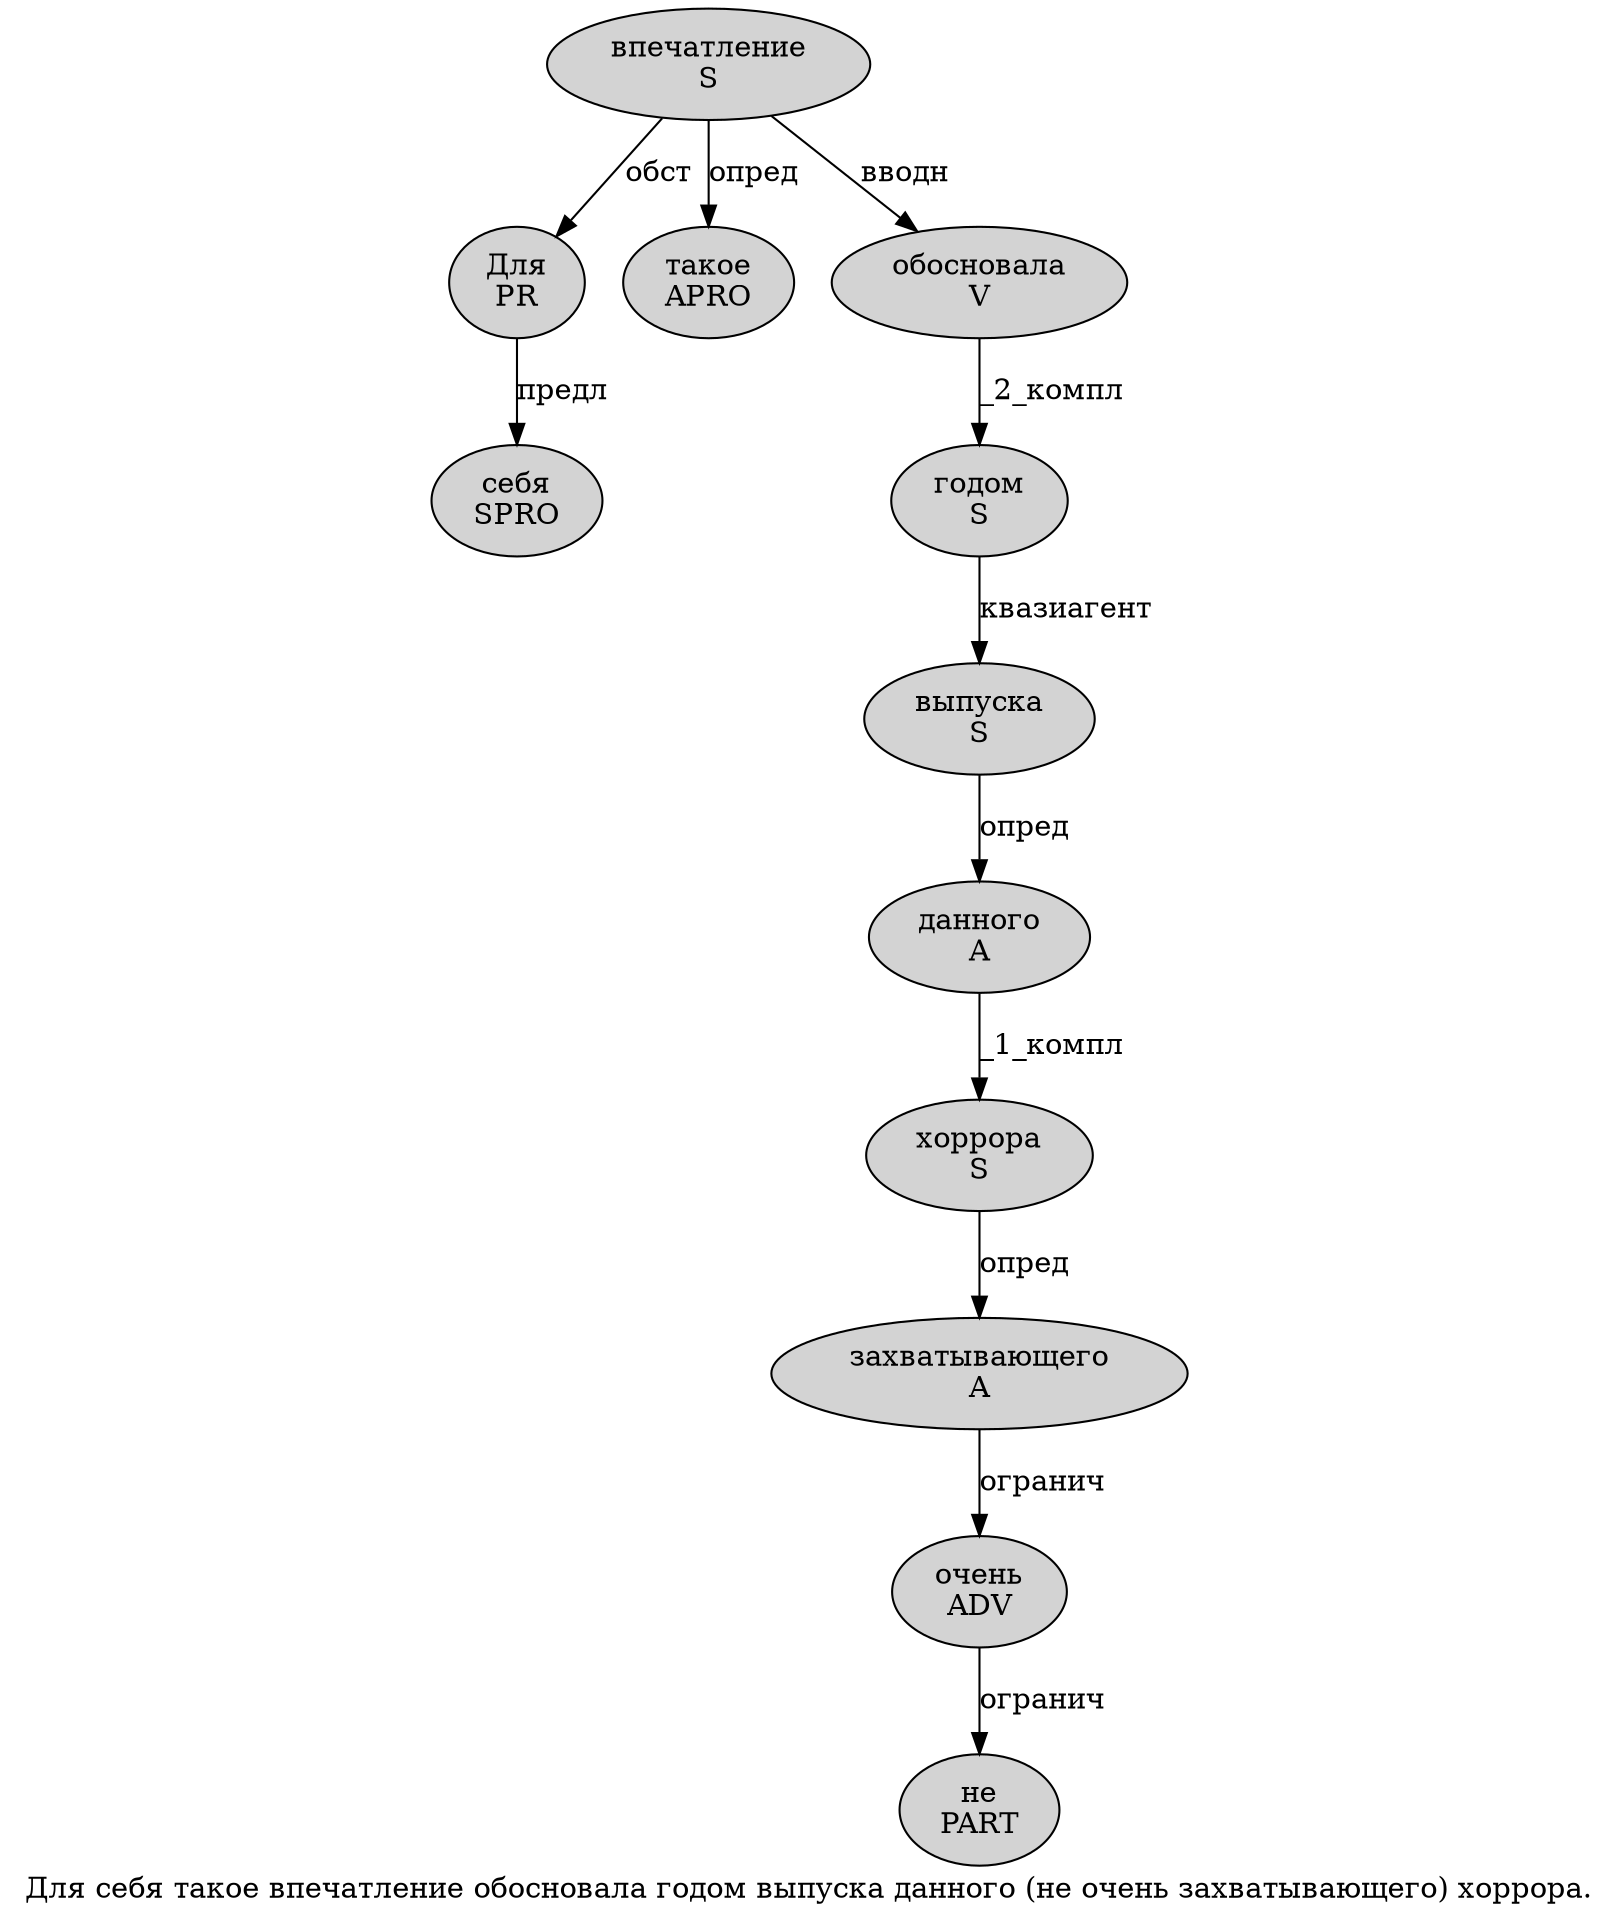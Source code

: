digraph SENTENCE_3889 {
	graph [label="Для себя такое впечатление обосновала годом выпуска данного (не очень захватывающего) хоррора."]
	node [style=filled]
		0 [label="Для
PR" color="" fillcolor=lightgray penwidth=1 shape=ellipse]
		1 [label="себя
SPRO" color="" fillcolor=lightgray penwidth=1 shape=ellipse]
		2 [label="такое
APRO" color="" fillcolor=lightgray penwidth=1 shape=ellipse]
		3 [label="впечатление
S" color="" fillcolor=lightgray penwidth=1 shape=ellipse]
		4 [label="обосновала
V" color="" fillcolor=lightgray penwidth=1 shape=ellipse]
		5 [label="годом
S" color="" fillcolor=lightgray penwidth=1 shape=ellipse]
		6 [label="выпуска
S" color="" fillcolor=lightgray penwidth=1 shape=ellipse]
		7 [label="данного
A" color="" fillcolor=lightgray penwidth=1 shape=ellipse]
		9 [label="не
PART" color="" fillcolor=lightgray penwidth=1 shape=ellipse]
		10 [label="очень
ADV" color="" fillcolor=lightgray penwidth=1 shape=ellipse]
		11 [label="захватывающего
A" color="" fillcolor=lightgray penwidth=1 shape=ellipse]
		13 [label="хоррора
S" color="" fillcolor=lightgray penwidth=1 shape=ellipse]
			10 -> 9 [label="огранич"]
			3 -> 0 [label="обст"]
			3 -> 2 [label="опред"]
			3 -> 4 [label="вводн"]
			13 -> 11 [label="опред"]
			0 -> 1 [label="предл"]
			4 -> 5 [label="_2_компл"]
			7 -> 13 [label="_1_компл"]
			11 -> 10 [label="огранич"]
			6 -> 7 [label="опред"]
			5 -> 6 [label="квазиагент"]
}